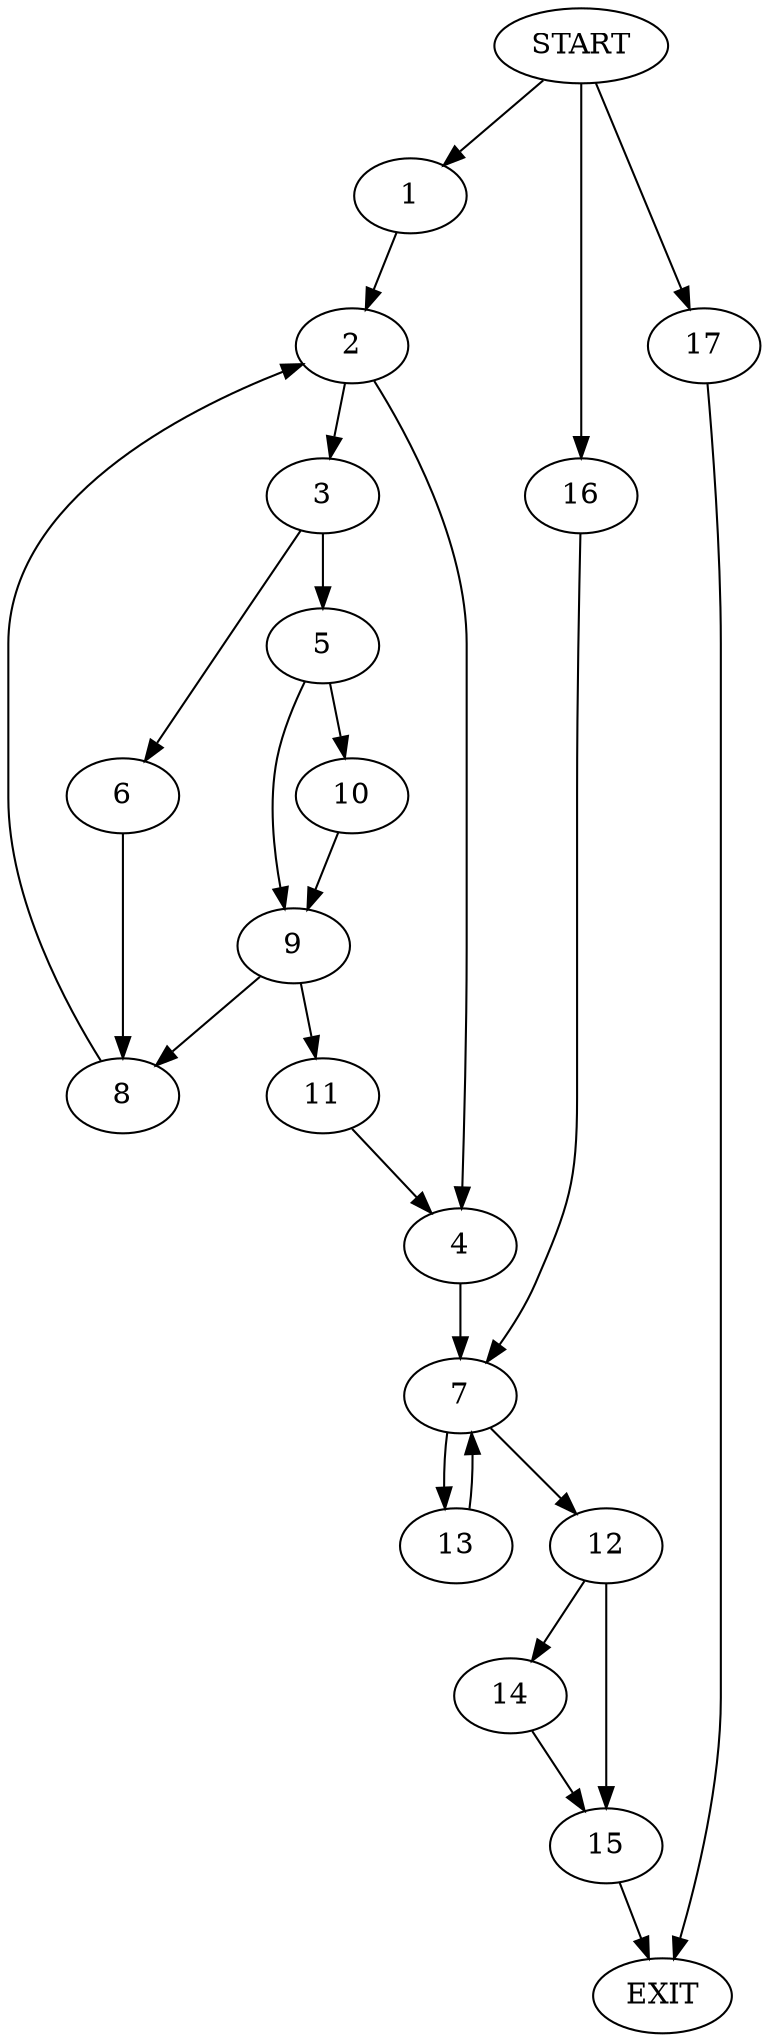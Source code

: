 digraph {
0 [label="START"]
18 [label="EXIT"]
0 -> 1
1 -> 2
2 -> 3
2 -> 4
3 -> 5
3 -> 6
4 -> 7
6 -> 8
5 -> 9
5 -> 10
8 -> 2
10 -> 9
9 -> 11
9 -> 8
11 -> 4
7 -> 12
7 -> 13
12 -> 14
12 -> 15
13 -> 7
0 -> 16
16 -> 7
14 -> 15
15 -> 18
0 -> 17
17 -> 18
}

